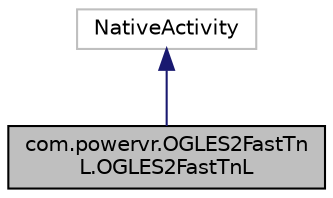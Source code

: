 digraph "com.powervr.OGLES2FastTnL.OGLES2FastTnL"
{
  edge [fontname="Helvetica",fontsize="10",labelfontname="Helvetica",labelfontsize="10"];
  node [fontname="Helvetica",fontsize="10",shape=record];
  Node1 [label="com.powervr.OGLES2FastTn\lL.OGLES2FastTnL",height=0.2,width=0.4,color="black", fillcolor="grey75", style="filled", fontcolor="black"];
  Node2 -> Node1 [dir="back",color="midnightblue",fontsize="10",style="solid",fontname="Helvetica"];
  Node2 [label="NativeActivity",height=0.2,width=0.4,color="grey75", fillcolor="white", style="filled"];
}
